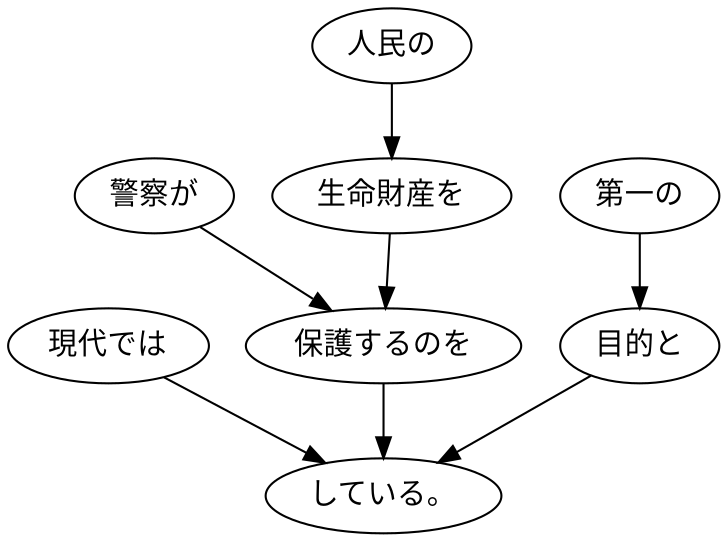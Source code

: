 digraph graph8630 {
	node0 [label="現代では"];
	node1 [label="警察が"];
	node2 [label="人民の"];
	node3 [label="生命財産を"];
	node4 [label="保護するのを"];
	node5 [label="第一の"];
	node6 [label="目的と"];
	node7 [label="している。"];
	node0 -> node7;
	node1 -> node4;
	node2 -> node3;
	node3 -> node4;
	node4 -> node7;
	node5 -> node6;
	node6 -> node7;
}
